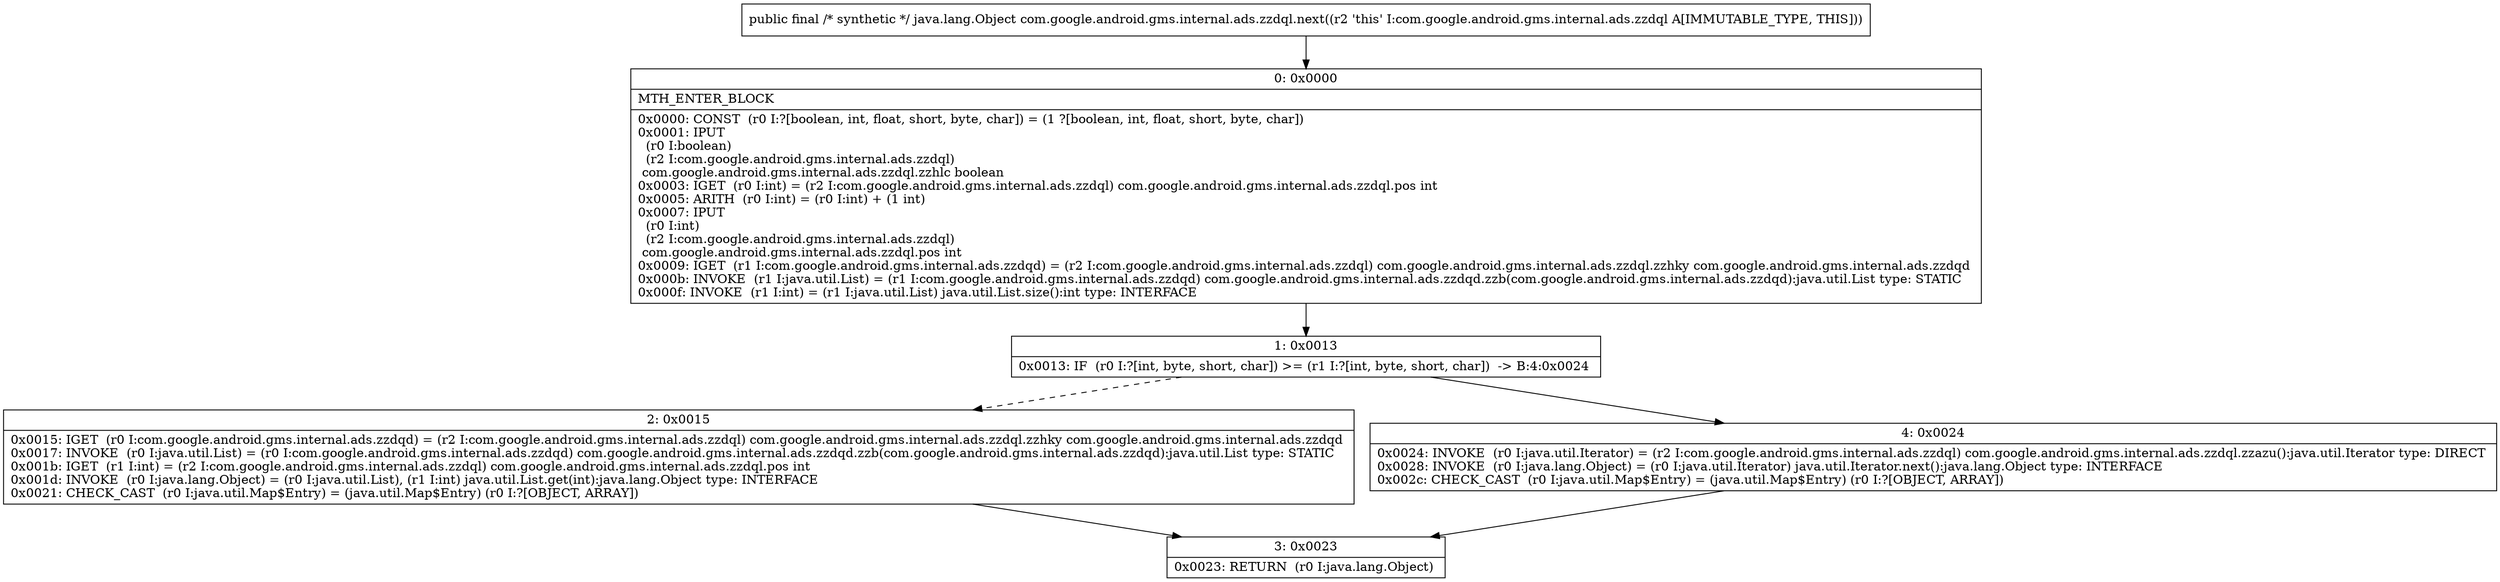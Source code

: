 digraph "CFG forcom.google.android.gms.internal.ads.zzdql.next()Ljava\/lang\/Object;" {
Node_0 [shape=record,label="{0\:\ 0x0000|MTH_ENTER_BLOCK\l|0x0000: CONST  (r0 I:?[boolean, int, float, short, byte, char]) = (1 ?[boolean, int, float, short, byte, char]) \l0x0001: IPUT  \l  (r0 I:boolean)\l  (r2 I:com.google.android.gms.internal.ads.zzdql)\l com.google.android.gms.internal.ads.zzdql.zzhlc boolean \l0x0003: IGET  (r0 I:int) = (r2 I:com.google.android.gms.internal.ads.zzdql) com.google.android.gms.internal.ads.zzdql.pos int \l0x0005: ARITH  (r0 I:int) = (r0 I:int) + (1 int) \l0x0007: IPUT  \l  (r0 I:int)\l  (r2 I:com.google.android.gms.internal.ads.zzdql)\l com.google.android.gms.internal.ads.zzdql.pos int \l0x0009: IGET  (r1 I:com.google.android.gms.internal.ads.zzdqd) = (r2 I:com.google.android.gms.internal.ads.zzdql) com.google.android.gms.internal.ads.zzdql.zzhky com.google.android.gms.internal.ads.zzdqd \l0x000b: INVOKE  (r1 I:java.util.List) = (r1 I:com.google.android.gms.internal.ads.zzdqd) com.google.android.gms.internal.ads.zzdqd.zzb(com.google.android.gms.internal.ads.zzdqd):java.util.List type: STATIC \l0x000f: INVOKE  (r1 I:int) = (r1 I:java.util.List) java.util.List.size():int type: INTERFACE \l}"];
Node_1 [shape=record,label="{1\:\ 0x0013|0x0013: IF  (r0 I:?[int, byte, short, char]) \>= (r1 I:?[int, byte, short, char])  \-\> B:4:0x0024 \l}"];
Node_2 [shape=record,label="{2\:\ 0x0015|0x0015: IGET  (r0 I:com.google.android.gms.internal.ads.zzdqd) = (r2 I:com.google.android.gms.internal.ads.zzdql) com.google.android.gms.internal.ads.zzdql.zzhky com.google.android.gms.internal.ads.zzdqd \l0x0017: INVOKE  (r0 I:java.util.List) = (r0 I:com.google.android.gms.internal.ads.zzdqd) com.google.android.gms.internal.ads.zzdqd.zzb(com.google.android.gms.internal.ads.zzdqd):java.util.List type: STATIC \l0x001b: IGET  (r1 I:int) = (r2 I:com.google.android.gms.internal.ads.zzdql) com.google.android.gms.internal.ads.zzdql.pos int \l0x001d: INVOKE  (r0 I:java.lang.Object) = (r0 I:java.util.List), (r1 I:int) java.util.List.get(int):java.lang.Object type: INTERFACE \l0x0021: CHECK_CAST  (r0 I:java.util.Map$Entry) = (java.util.Map$Entry) (r0 I:?[OBJECT, ARRAY]) \l}"];
Node_3 [shape=record,label="{3\:\ 0x0023|0x0023: RETURN  (r0 I:java.lang.Object) \l}"];
Node_4 [shape=record,label="{4\:\ 0x0024|0x0024: INVOKE  (r0 I:java.util.Iterator) = (r2 I:com.google.android.gms.internal.ads.zzdql) com.google.android.gms.internal.ads.zzdql.zzazu():java.util.Iterator type: DIRECT \l0x0028: INVOKE  (r0 I:java.lang.Object) = (r0 I:java.util.Iterator) java.util.Iterator.next():java.lang.Object type: INTERFACE \l0x002c: CHECK_CAST  (r0 I:java.util.Map$Entry) = (java.util.Map$Entry) (r0 I:?[OBJECT, ARRAY]) \l}"];
MethodNode[shape=record,label="{public final \/* synthetic *\/ java.lang.Object com.google.android.gms.internal.ads.zzdql.next((r2 'this' I:com.google.android.gms.internal.ads.zzdql A[IMMUTABLE_TYPE, THIS])) }"];
MethodNode -> Node_0;
Node_0 -> Node_1;
Node_1 -> Node_2[style=dashed];
Node_1 -> Node_4;
Node_2 -> Node_3;
Node_4 -> Node_3;
}

